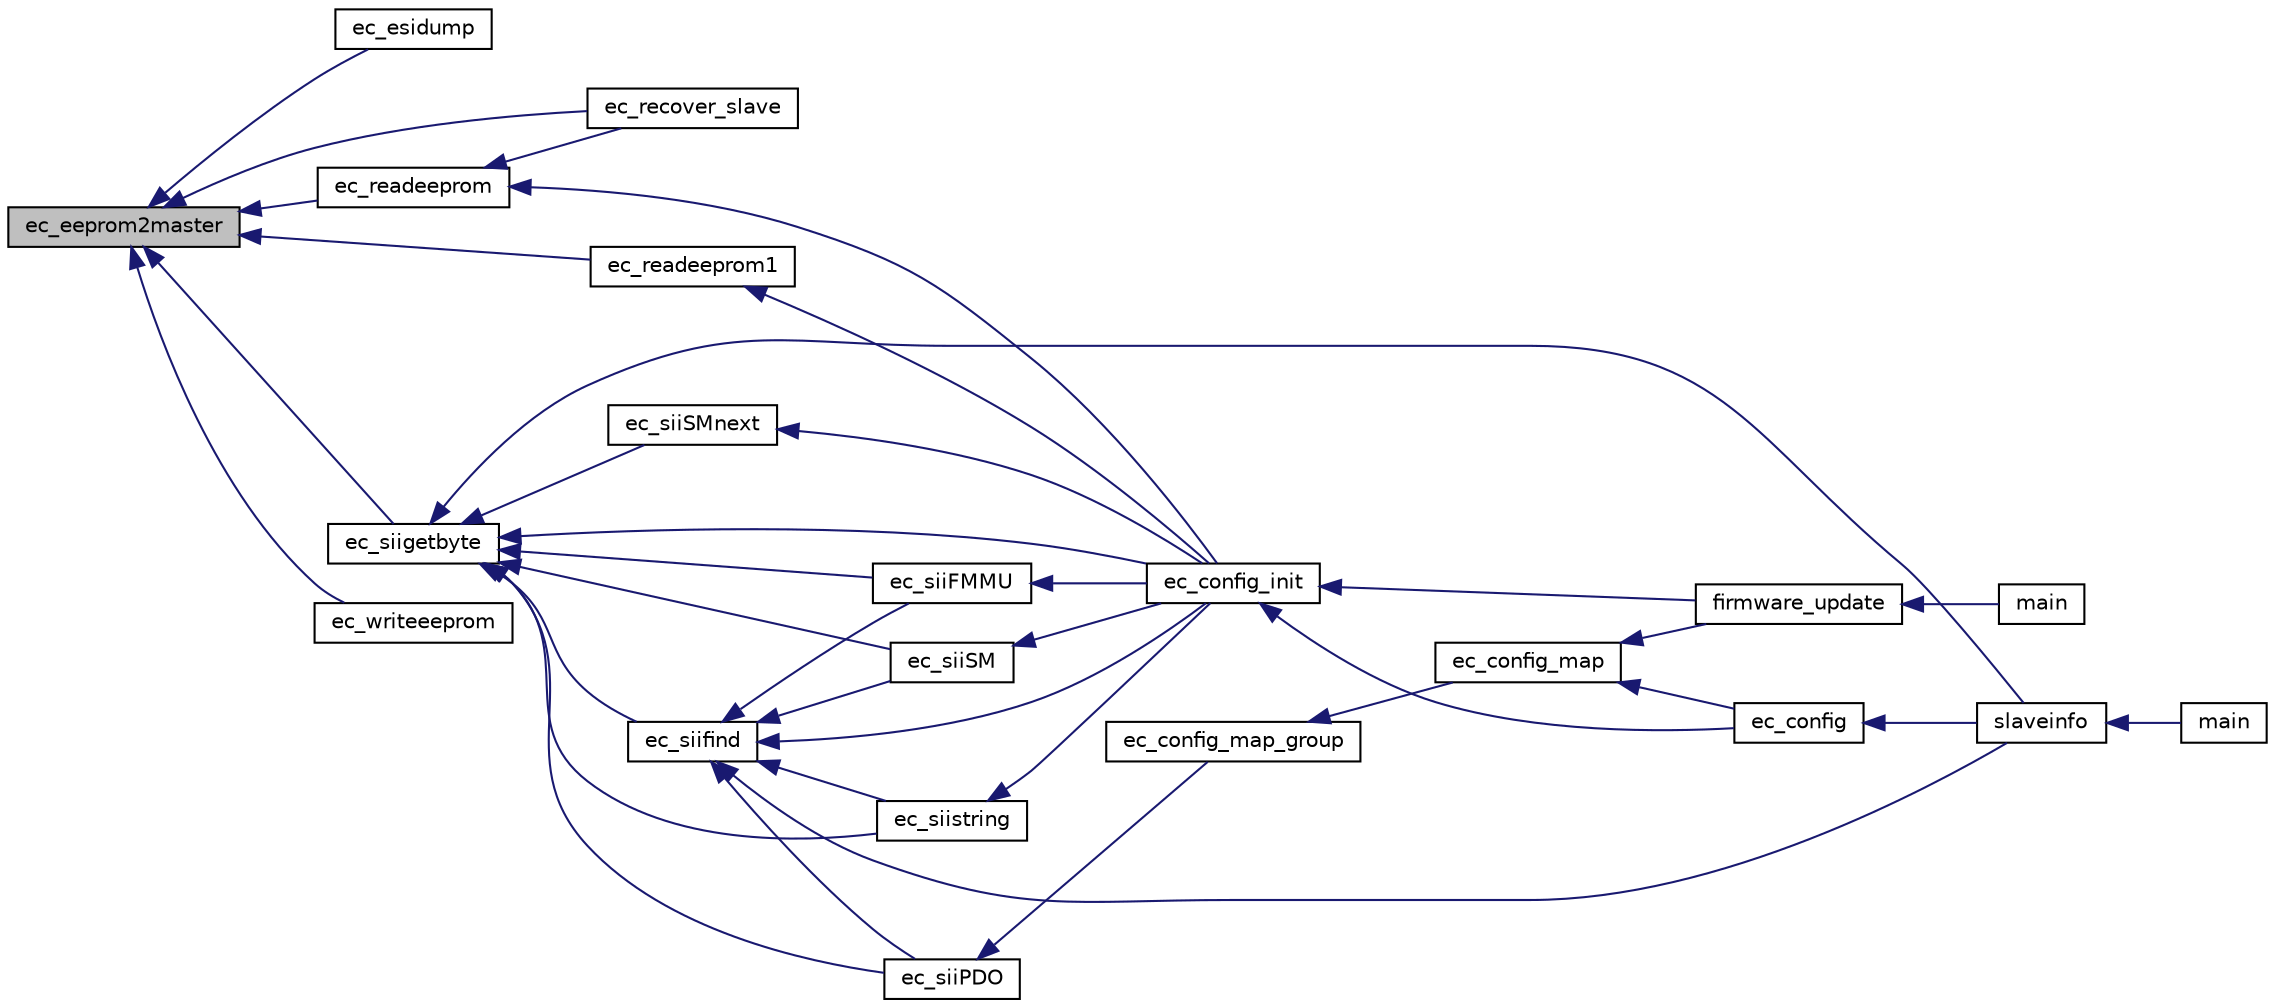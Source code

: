 digraph "ec_eeprom2master"
{
 // INTERACTIVE_SVG=YES
  edge [fontname="Helvetica",fontsize="10",labelfontname="Helvetica",labelfontsize="10"];
  node [fontname="Helvetica",fontsize="10",shape=record];
  rankdir="LR";
  Node1 [label="ec_eeprom2master",height=0.2,width=0.4,color="black", fillcolor="grey75", style="filled" fontcolor="black"];
  Node1 -> Node2 [dir="back",color="midnightblue",fontsize="10",style="solid",fontname="Helvetica"];
  Node2 [label="ec_esidump",height=0.2,width=0.4,color="black", fillcolor="white", style="filled",URL="$ethercatmain_8h.html#a06c13efc5cc0b881a29ff6a836046b1c"];
  Node1 -> Node3 [dir="back",color="midnightblue",fontsize="10",style="solid",fontname="Helvetica"];
  Node3 [label="ec_readeeprom",height=0.2,width=0.4,color="black", fillcolor="white", style="filled",URL="$ethercatmain_8h.html#aacc964b3a092b666f8011717be911d35"];
  Node3 -> Node4 [dir="back",color="midnightblue",fontsize="10",style="solid",fontname="Helvetica"];
  Node4 [label="ec_config_init",height=0.2,width=0.4,color="black", fillcolor="white", style="filled",URL="$ethercatconfig_8h.html#ae9128b2cb982fd03fae9105d746f8656"];
  Node4 -> Node5 [dir="back",color="midnightblue",fontsize="10",style="solid",fontname="Helvetica"];
  Node5 [label="ec_config",height=0.2,width=0.4,color="black", fillcolor="white", style="filled",URL="$ethercatconfig_8h.html#a502e65cce3b0b5f8dbcabf6f25dab351"];
  Node5 -> Node6 [dir="back",color="midnightblue",fontsize="10",style="solid",fontname="Helvetica"];
  Node6 [label="slaveinfo",height=0.2,width=0.4,color="black", fillcolor="white", style="filled",URL="$slaveinfo_8c.html#a3552c609d2e51520c4afde65240a22d6"];
  Node6 -> Node7 [dir="back",color="midnightblue",fontsize="10",style="solid",fontname="Helvetica"];
  Node7 [label="main",height=0.2,width=0.4,color="black", fillcolor="white", style="filled",URL="$slaveinfo_8c.html#a0ddf1224851353fc92bfbff6f499fa97"];
  Node4 -> Node8 [dir="back",color="midnightblue",fontsize="10",style="solid",fontname="Helvetica"];
  Node8 [label="firmware_update",height=0.2,width=0.4,color="black", fillcolor="white", style="filled",URL="$fw__update_8c.html#a9e518a566b750155578e5328f5485c73"];
  Node8 -> Node9 [dir="back",color="midnightblue",fontsize="10",style="solid",fontname="Helvetica"];
  Node9 [label="main",height=0.2,width=0.4,color="black", fillcolor="white", style="filled",URL="$main_8xc.html#a840291bc02cba5474a4cb46a9b9566fe"];
  Node3 -> Node10 [dir="back",color="midnightblue",fontsize="10",style="solid",fontname="Helvetica"];
  Node10 [label="ec_recover_slave",height=0.2,width=0.4,color="black", fillcolor="white", style="filled",URL="$ethercatconfig_8h.html#a9b5b7f6f83d4ee41b72306891f0679f1"];
  Node1 -> Node11 [dir="back",color="midnightblue",fontsize="10",style="solid",fontname="Helvetica"];
  Node11 [label="ec_readeeprom1",height=0.2,width=0.4,color="black", fillcolor="white", style="filled",URL="$ethercatmain_8h.html#ad920436309547d99e23cb8fd7b56b1bc"];
  Node11 -> Node4 [dir="back",color="midnightblue",fontsize="10",style="solid",fontname="Helvetica"];
  Node1 -> Node10 [dir="back",color="midnightblue",fontsize="10",style="solid",fontname="Helvetica"];
  Node1 -> Node12 [dir="back",color="midnightblue",fontsize="10",style="solid",fontname="Helvetica"];
  Node12 [label="ec_siigetbyte",height=0.2,width=0.4,color="black", fillcolor="white", style="filled",URL="$ethercatmain_8h.html#a6c314f9524aa84af885f1e6426b71148"];
  Node12 -> Node4 [dir="back",color="midnightblue",fontsize="10",style="solid",fontname="Helvetica"];
  Node12 -> Node13 [dir="back",color="midnightblue",fontsize="10",style="solid",fontname="Helvetica"];
  Node13 [label="ec_siifind",height=0.2,width=0.4,color="black", fillcolor="white", style="filled",URL="$ethercatmain_8h.html#af44cb7b11dccd4ea221079ae0a8138e8"];
  Node13 -> Node4 [dir="back",color="midnightblue",fontsize="10",style="solid",fontname="Helvetica"];
  Node13 -> Node14 [dir="back",color="midnightblue",fontsize="10",style="solid",fontname="Helvetica"];
  Node14 [label="ec_siistring",height=0.2,width=0.4,color="black", fillcolor="white", style="filled",URL="$ethercatmain_8h.html#a4fe43f91402e635e7087b9f1e09d7703"];
  Node14 -> Node4 [dir="back",color="midnightblue",fontsize="10",style="solid",fontname="Helvetica"];
  Node13 -> Node15 [dir="back",color="midnightblue",fontsize="10",style="solid",fontname="Helvetica"];
  Node15 [label="ec_siiFMMU",height=0.2,width=0.4,color="black", fillcolor="white", style="filled",URL="$ethercatmain_8h.html#ab382409c9f74891f82e87dcc7fad875e"];
  Node15 -> Node4 [dir="back",color="midnightblue",fontsize="10",style="solid",fontname="Helvetica"];
  Node13 -> Node16 [dir="back",color="midnightblue",fontsize="10",style="solid",fontname="Helvetica"];
  Node16 [label="ec_siiSM",height=0.2,width=0.4,color="black", fillcolor="white", style="filled",URL="$ethercatmain_8h.html#a54c0c0d13f6c7b38e98ab91f4db29514"];
  Node16 -> Node4 [dir="back",color="midnightblue",fontsize="10",style="solid",fontname="Helvetica"];
  Node13 -> Node17 [dir="back",color="midnightblue",fontsize="10",style="solid",fontname="Helvetica"];
  Node17 [label="ec_siiPDO",height=0.2,width=0.4,color="black", fillcolor="white", style="filled",URL="$ethercatmain_8h.html#aef972d9668958da9db3c350e159caddb"];
  Node17 -> Node18 [dir="back",color="midnightblue",fontsize="10",style="solid",fontname="Helvetica"];
  Node18 [label="ec_config_map_group",height=0.2,width=0.4,color="black", fillcolor="white", style="filled",URL="$ethercatconfig_8h.html#ae1120a5cace4aa56cf753977ccd37b8d"];
  Node18 -> Node19 [dir="back",color="midnightblue",fontsize="10",style="solid",fontname="Helvetica"];
  Node19 [label="ec_config_map",height=0.2,width=0.4,color="black", fillcolor="white", style="filled",URL="$ethercatconfig_8h.html#aa740a2ba948117670c4f9741bc31cc38"];
  Node19 -> Node5 [dir="back",color="midnightblue",fontsize="10",style="solid",fontname="Helvetica"];
  Node19 -> Node8 [dir="back",color="midnightblue",fontsize="10",style="solid",fontname="Helvetica"];
  Node13 -> Node6 [dir="back",color="midnightblue",fontsize="10",style="solid",fontname="Helvetica"];
  Node12 -> Node14 [dir="back",color="midnightblue",fontsize="10",style="solid",fontname="Helvetica"];
  Node12 -> Node15 [dir="back",color="midnightblue",fontsize="10",style="solid",fontname="Helvetica"];
  Node12 -> Node16 [dir="back",color="midnightblue",fontsize="10",style="solid",fontname="Helvetica"];
  Node12 -> Node20 [dir="back",color="midnightblue",fontsize="10",style="solid",fontname="Helvetica"];
  Node20 [label="ec_siiSMnext",height=0.2,width=0.4,color="black", fillcolor="white", style="filled",URL="$ethercatmain_8h.html#acfb749a5fbaaa6d560204757be2170f5"];
  Node20 -> Node4 [dir="back",color="midnightblue",fontsize="10",style="solid",fontname="Helvetica"];
  Node12 -> Node17 [dir="back",color="midnightblue",fontsize="10",style="solid",fontname="Helvetica"];
  Node12 -> Node6 [dir="back",color="midnightblue",fontsize="10",style="solid",fontname="Helvetica"];
  Node1 -> Node21 [dir="back",color="midnightblue",fontsize="10",style="solid",fontname="Helvetica"];
  Node21 [label="ec_writeeeprom",height=0.2,width=0.4,color="black", fillcolor="white", style="filled",URL="$ethercatmain_8h.html#aaa333cdc5ea2ac66cf24a75855d9749b"];
}
